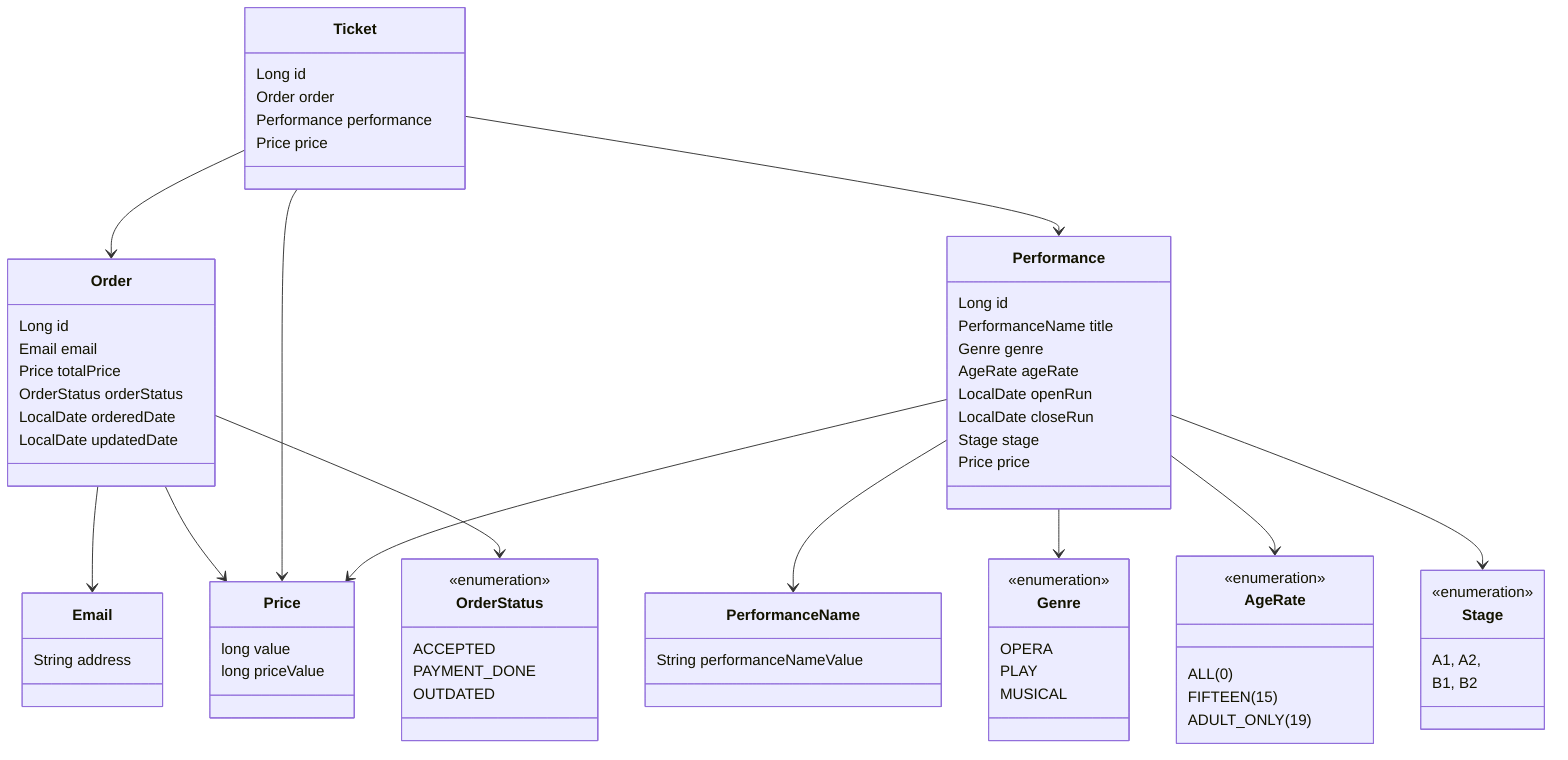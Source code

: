 classDiagram

%% domain Order
    class Order {
        Long id
        Email email
        Price totalPrice
        OrderStatus orderStatus
        LocalDate orderedDate
        LocalDate updatedDate
    }

    class Email {
        String address
    }

    class Price {
        long value
    }

    class OrderStatus {
        <<enumeration>>
        ACCEPTED
        PAYMENT_DONE
        OUTDATED
    }

    Order --> Email
    Order --> Price
    Order --> OrderStatus
%% domain Ticket
    class Ticket {
        Long id
        Order order
        Performance performance
        Price price
    %%        Seat seat
    }

    Ticket --> Order
    Ticket --> Performance
    Ticket --> Price
%% domain Performance
    class Performance {
        Long id
        PerformanceName title
        Genre genre
        AgeRate ageRate
        LocalDate openRun
        LocalDate closeRun
        Stage stage
        Price price
    }

    class PerformanceName {
        String performanceNameValue
    }

    class Genre {
        <<enumeration>>
        OPERA
        PLAY
        MUSICAL
    }

    class AgeRate {
        <<enumeration>>
        ALL(0)
        FIFTEEN(15)
        ADULT_ONLY(19)
    }

    class Stage {
        <<enumeration>>
        A1, A2,
        B1, B2
    }

    class Price {
        long priceValue
    }

    Performance --> PerformanceName
    Performance --> Genre
    Performance --> AgeRate
    Performance --> Stage
    Performance --> Price